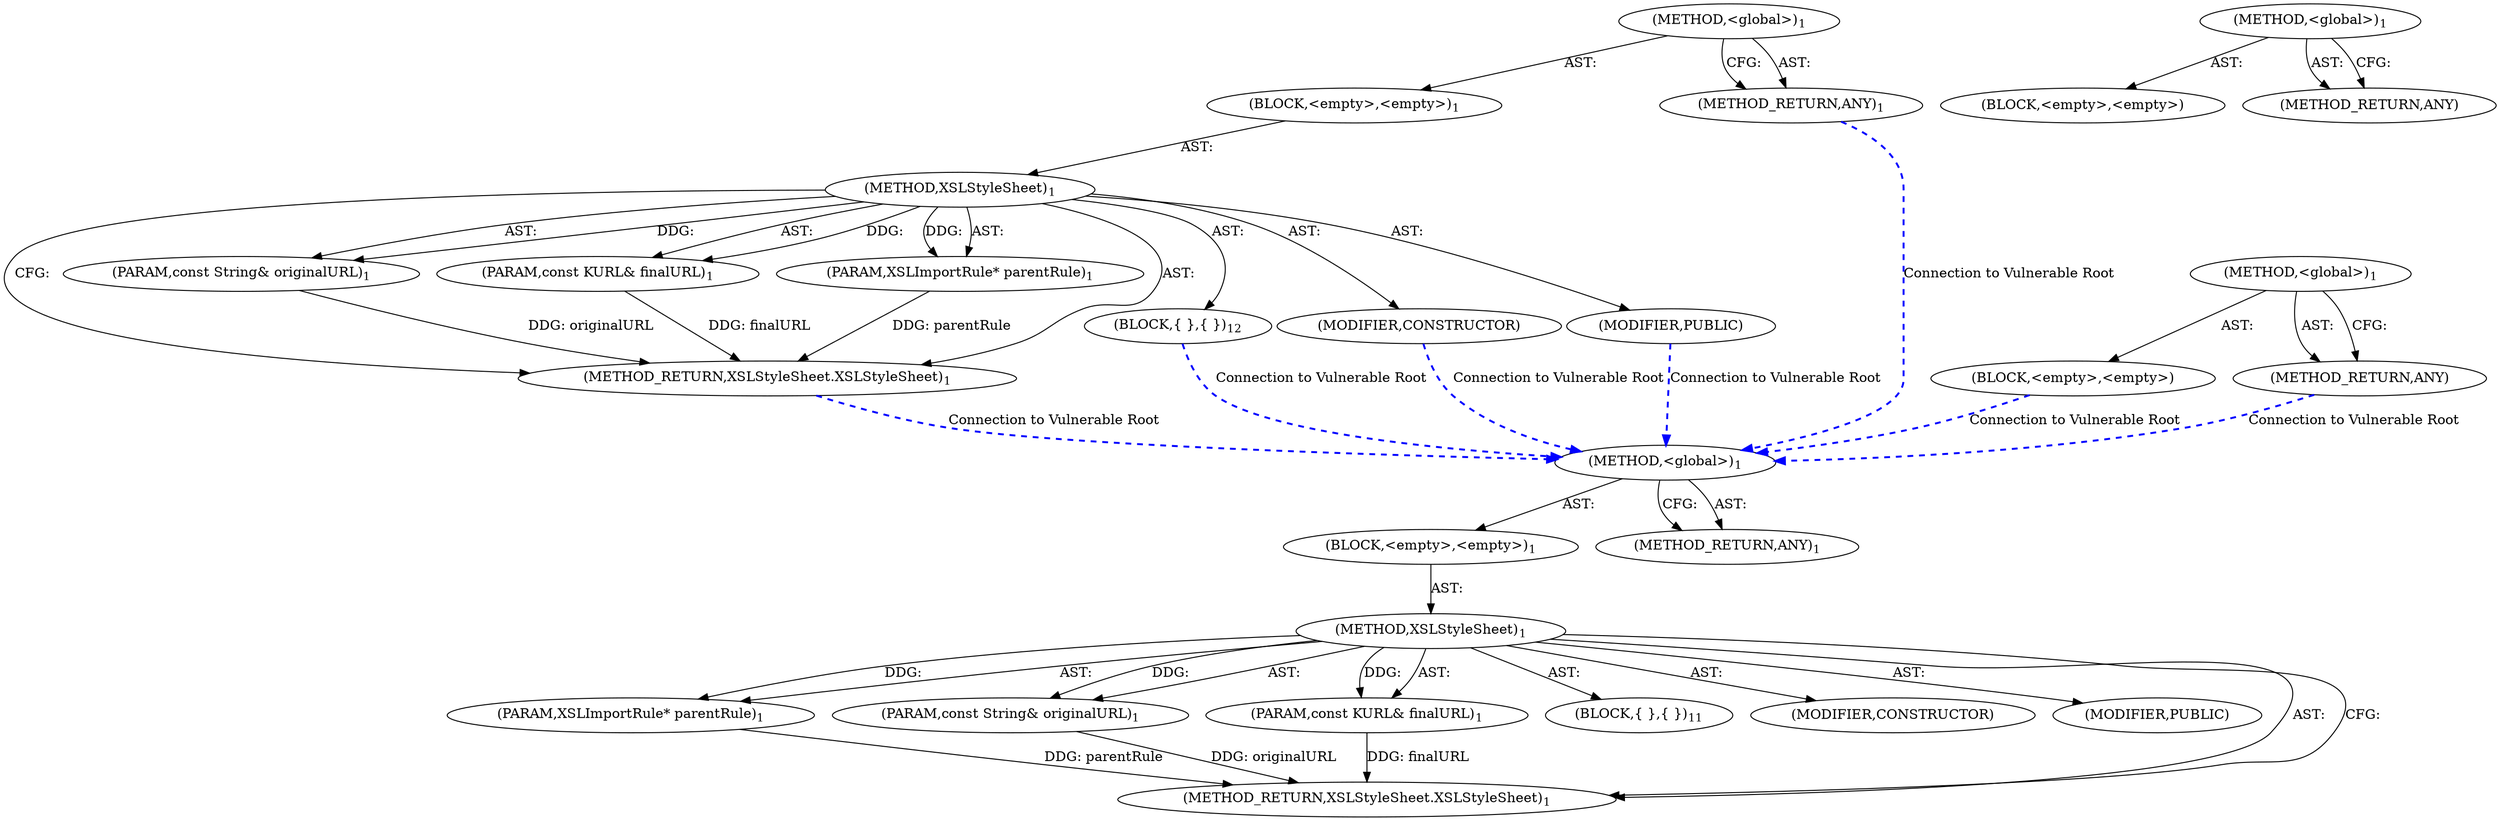 digraph "&lt;global&gt;" {
vulnerable_6 [label=<(METHOD,&lt;global&gt;)<SUB>1</SUB>>];
vulnerable_7 [label=<(BLOCK,&lt;empty&gt;,&lt;empty&gt;)<SUB>1</SUB>>];
vulnerable_8 [label=<(METHOD,XSLStyleSheet)<SUB>1</SUB>>];
vulnerable_9 [label=<(PARAM,XSLImportRule* parentRule)<SUB>1</SUB>>];
vulnerable_10 [label=<(PARAM,const String&amp; originalURL)<SUB>1</SUB>>];
vulnerable_11 [label=<(PARAM,const KURL&amp; finalURL)<SUB>1</SUB>>];
vulnerable_12 [label=<(BLOCK,{
 },{
 })<SUB>11</SUB>>];
vulnerable_13 [label=<(MODIFIER,CONSTRUCTOR)>];
vulnerable_14 [label=<(MODIFIER,PUBLIC)>];
vulnerable_15 [label=<(METHOD_RETURN,XSLStyleSheet.XSLStyleSheet)<SUB>1</SUB>>];
vulnerable_17 [label=<(METHOD_RETURN,ANY)<SUB>1</SUB>>];
vulnerable_32 [label=<(METHOD,&lt;global&gt;)<SUB>1</SUB>>];
vulnerable_33 [label=<(BLOCK,&lt;empty&gt;,&lt;empty&gt;)>];
vulnerable_34 [label=<(METHOD_RETURN,ANY)>];
fixed_6 [label=<(METHOD,&lt;global&gt;)<SUB>1</SUB>>];
fixed_7 [label=<(BLOCK,&lt;empty&gt;,&lt;empty&gt;)<SUB>1</SUB>>];
fixed_8 [label=<(METHOD,XSLStyleSheet)<SUB>1</SUB>>];
fixed_9 [label=<(PARAM,XSLImportRule* parentRule)<SUB>1</SUB>>];
fixed_10 [label=<(PARAM,const String&amp; originalURL)<SUB>1</SUB>>];
fixed_11 [label=<(PARAM,const KURL&amp; finalURL)<SUB>1</SUB>>];
fixed_12 [label=<(BLOCK,{
 },{
 })<SUB>12</SUB>>];
fixed_13 [label=<(MODIFIER,CONSTRUCTOR)>];
fixed_14 [label=<(MODIFIER,PUBLIC)>];
fixed_15 [label=<(METHOD_RETURN,XSLStyleSheet.XSLStyleSheet)<SUB>1</SUB>>];
fixed_17 [label=<(METHOD_RETURN,ANY)<SUB>1</SUB>>];
fixed_32 [label=<(METHOD,&lt;global&gt;)<SUB>1</SUB>>];
fixed_33 [label=<(BLOCK,&lt;empty&gt;,&lt;empty&gt;)>];
fixed_34 [label=<(METHOD_RETURN,ANY)>];
vulnerable_6 -> vulnerable_7  [key=0, label="AST: "];
vulnerable_6 -> vulnerable_17  [key=0, label="AST: "];
vulnerable_6 -> vulnerable_17  [key=1, label="CFG: "];
vulnerable_7 -> vulnerable_8  [key=0, label="AST: "];
vulnerable_8 -> vulnerable_9  [key=0, label="AST: "];
vulnerable_8 -> vulnerable_9  [key=1, label="DDG: "];
vulnerable_8 -> vulnerable_10  [key=0, label="AST: "];
vulnerable_8 -> vulnerable_10  [key=1, label="DDG: "];
vulnerable_8 -> vulnerable_11  [key=0, label="AST: "];
vulnerable_8 -> vulnerable_11  [key=1, label="DDG: "];
vulnerable_8 -> vulnerable_12  [key=0, label="AST: "];
vulnerable_8 -> vulnerable_13  [key=0, label="AST: "];
vulnerable_8 -> vulnerable_14  [key=0, label="AST: "];
vulnerable_8 -> vulnerable_15  [key=0, label="AST: "];
vulnerable_8 -> vulnerable_15  [key=1, label="CFG: "];
vulnerable_9 -> vulnerable_15  [key=0, label="DDG: parentRule"];
vulnerable_10 -> vulnerable_15  [key=0, label="DDG: originalURL"];
vulnerable_11 -> vulnerable_15  [key=0, label="DDG: finalURL"];
vulnerable_32 -> vulnerable_33  [key=0, label="AST: "];
vulnerable_32 -> vulnerable_34  [key=0, label="AST: "];
vulnerable_32 -> vulnerable_34  [key=1, label="CFG: "];
fixed_6 -> fixed_7  [key=0, label="AST: "];
fixed_6 -> fixed_17  [key=0, label="AST: "];
fixed_6 -> fixed_17  [key=1, label="CFG: "];
fixed_7 -> fixed_8  [key=0, label="AST: "];
fixed_8 -> fixed_9  [key=0, label="AST: "];
fixed_8 -> fixed_9  [key=1, label="DDG: "];
fixed_8 -> fixed_10  [key=0, label="AST: "];
fixed_8 -> fixed_10  [key=1, label="DDG: "];
fixed_8 -> fixed_11  [key=0, label="AST: "];
fixed_8 -> fixed_11  [key=1, label="DDG: "];
fixed_8 -> fixed_12  [key=0, label="AST: "];
fixed_8 -> fixed_13  [key=0, label="AST: "];
fixed_8 -> fixed_14  [key=0, label="AST: "];
fixed_8 -> fixed_15  [key=0, label="AST: "];
fixed_8 -> fixed_15  [key=1, label="CFG: "];
fixed_9 -> fixed_15  [key=0, label="DDG: parentRule"];
fixed_10 -> fixed_15  [key=0, label="DDG: originalURL"];
fixed_11 -> fixed_15  [key=0, label="DDG: finalURL"];
fixed_12 -> vulnerable_6  [color=blue, key=0, label="Connection to Vulnerable Root", penwidth="2.0", style=dashed];
fixed_13 -> vulnerable_6  [color=blue, key=0, label="Connection to Vulnerable Root", penwidth="2.0", style=dashed];
fixed_14 -> vulnerable_6  [color=blue, key=0, label="Connection to Vulnerable Root", penwidth="2.0", style=dashed];
fixed_15 -> vulnerable_6  [color=blue, key=0, label="Connection to Vulnerable Root", penwidth="2.0", style=dashed];
fixed_17 -> vulnerable_6  [color=blue, key=0, label="Connection to Vulnerable Root", penwidth="2.0", style=dashed];
fixed_32 -> fixed_33  [key=0, label="AST: "];
fixed_32 -> fixed_34  [key=0, label="AST: "];
fixed_32 -> fixed_34  [key=1, label="CFG: "];
fixed_33 -> vulnerable_6  [color=blue, key=0, label="Connection to Vulnerable Root", penwidth="2.0", style=dashed];
fixed_34 -> vulnerable_6  [color=blue, key=0, label="Connection to Vulnerable Root", penwidth="2.0", style=dashed];
}
